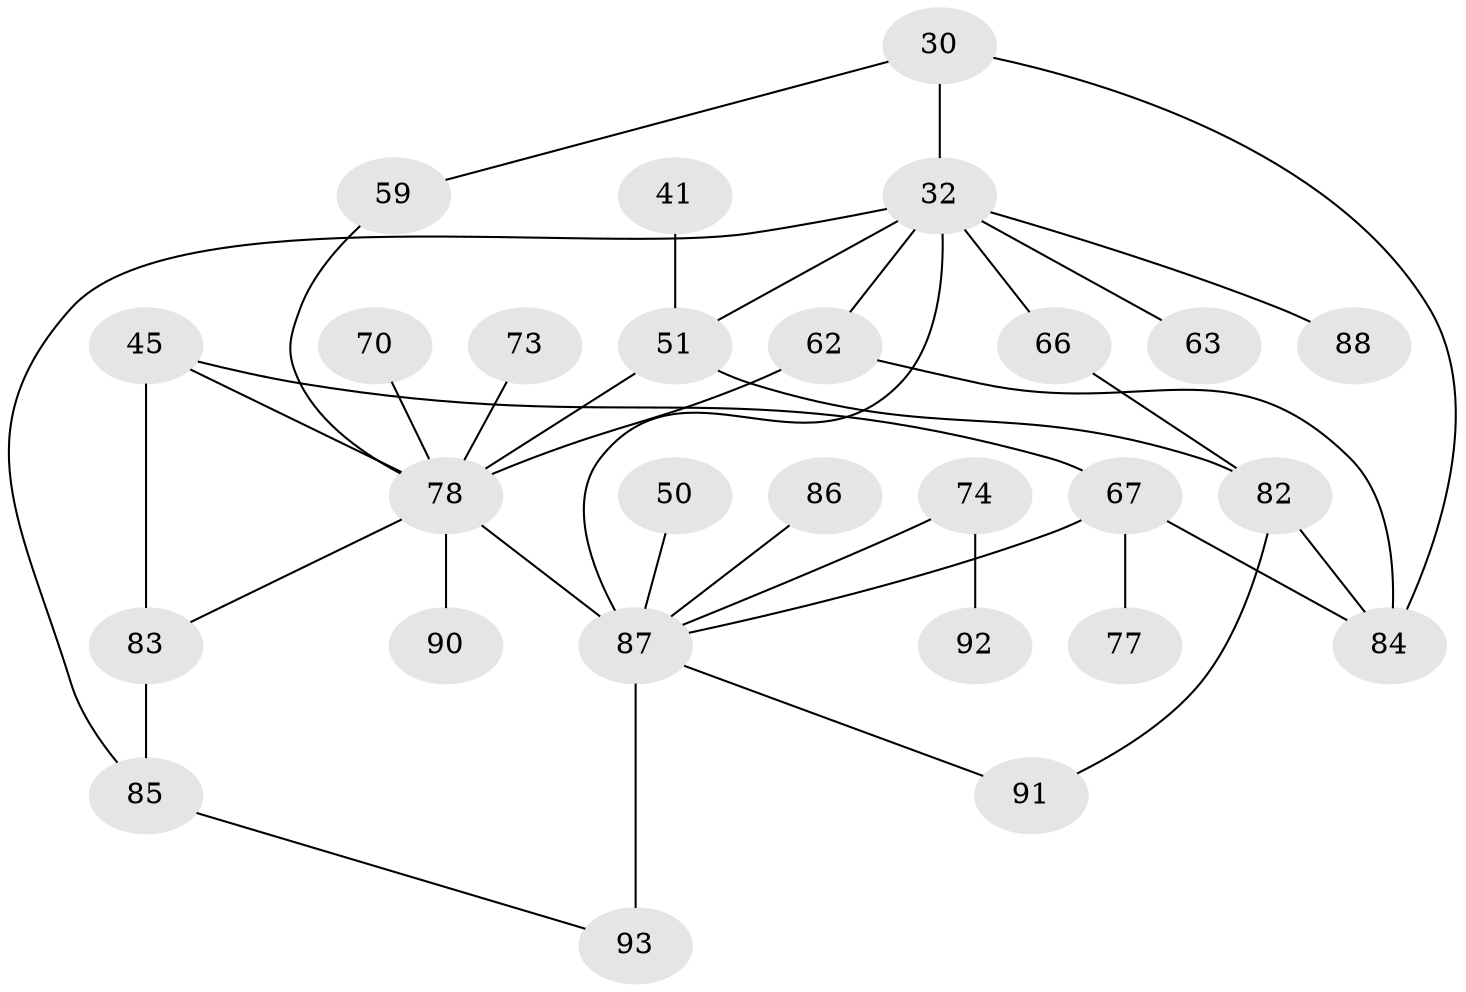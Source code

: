 // original degree distribution, {9: 0.010752688172043012, 6: 0.021505376344086023, 10: 0.010752688172043012, 4: 0.16129032258064516, 5: 0.043010752688172046, 3: 0.1827956989247312, 2: 0.26881720430107525, 1: 0.3010752688172043}
// Generated by graph-tools (version 1.1) at 2025/46/03/04/25 21:46:14]
// undirected, 27 vertices, 38 edges
graph export_dot {
graph [start="1"]
  node [color=gray90,style=filled];
  30 [super="+15"];
  32 [super="+17+7"];
  41;
  45 [super="+6"];
  50;
  51 [super="+40"];
  59;
  62 [super="+60"];
  63;
  66;
  67 [super="+19"];
  70 [super="+38"];
  73;
  74 [super="+69+57+71"];
  77;
  78 [super="+68+47+52+53+36+58"];
  82 [super="+64+61"];
  83 [super="+65+80"];
  84 [super="+76+79+56+75"];
  85 [super="+81"];
  86;
  87 [super="+33+54+1+72"];
  88;
  90;
  91 [super="+89"];
  92;
  93 [super="+11+34"];
  30 -- 32 [weight=2];
  30 -- 59;
  30 -- 84 [weight=2];
  32 -- 66;
  32 -- 88;
  32 -- 63;
  32 -- 51 [weight=2];
  32 -- 87 [weight=2];
  32 -- 85;
  32 -- 62 [weight=2];
  41 -- 51;
  45 -- 67 [weight=2];
  45 -- 78;
  45 -- 83 [weight=2];
  50 -- 87;
  51 -- 82 [weight=3];
  51 -- 78;
  59 -- 78;
  62 -- 78;
  62 -- 84;
  66 -- 82;
  67 -- 77;
  67 -- 87 [weight=2];
  67 -- 84;
  70 -- 78;
  73 -- 78;
  74 -- 92;
  74 -- 87 [weight=2];
  78 -- 87 [weight=4];
  78 -- 83;
  78 -- 90;
  82 -- 91;
  82 -- 84;
  83 -- 85;
  85 -- 93;
  86 -- 87;
  87 -- 93 [weight=2];
  87 -- 91;
}
